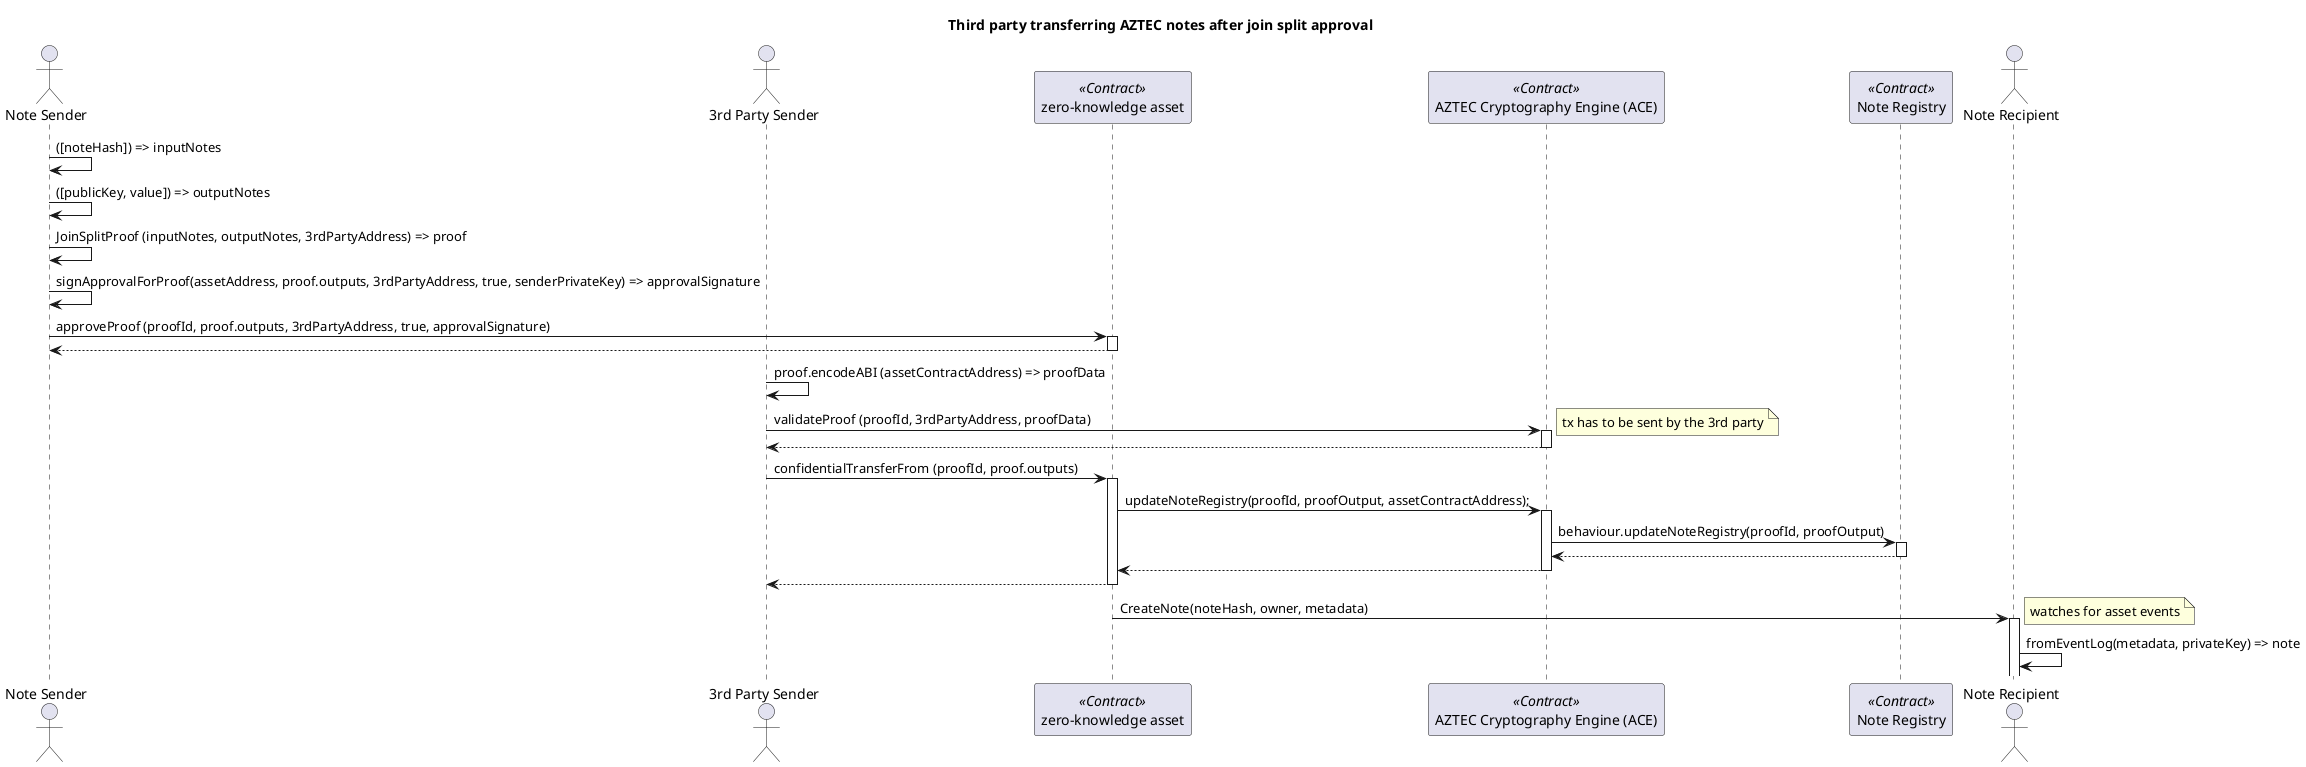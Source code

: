 @startuml

title Third party transferring AZTEC notes after join split approval

actor "Note Sender" as sender
actor "3rd Party Sender" as notary
participant asset as "zero-knowledge asset" <<Contract>>
participant ace as "AZTEC Cryptography Engine (ACE)" <<Contract>>
participant registry as "Note Registry" <<Contract>>
actor "Note Recipient" as recipient

sender -> sender : ([noteHash]) => inputNotes
sender -> sender : ([publicKey, value]) => outputNotes
sender -> sender : JoinSplitProof (inputNotes, outputNotes, 3rdPartyAddress) => proof
sender -> sender : signApprovalForProof(assetAddress, proof.outputs, 3rdPartyAddress, true, senderPrivateKey) => approvalSignature

sender -> asset : approveProof (proofId, proof.outputs, 3rdPartyAddress, true, approvalSignature)
activate asset
return

notary -> notary : proof.encodeABI (assetContractAddress) => proofData
notary -> ace : validateProof (proofId, 3rdPartyAddress, proofData)
note right: tx has to be sent by the 3rd party
activate ace
return

notary -> asset : confidentialTransferFrom (proofId, proof.outputs)
activate asset
asset -> ace : updateNoteRegistry(proofId, proofOutput, assetContractAddress);
activate ace
ace -> registry : behaviour.updateNoteRegistry(proofId, proofOutput)
activate registry
return
return
return

asset -> recipient : CreateNote(noteHash, owner, metadata)
note right: watches for asset events
activate recipient
recipient -> recipient : fromEventLog(metadata, privateKey) => note

@enduml
